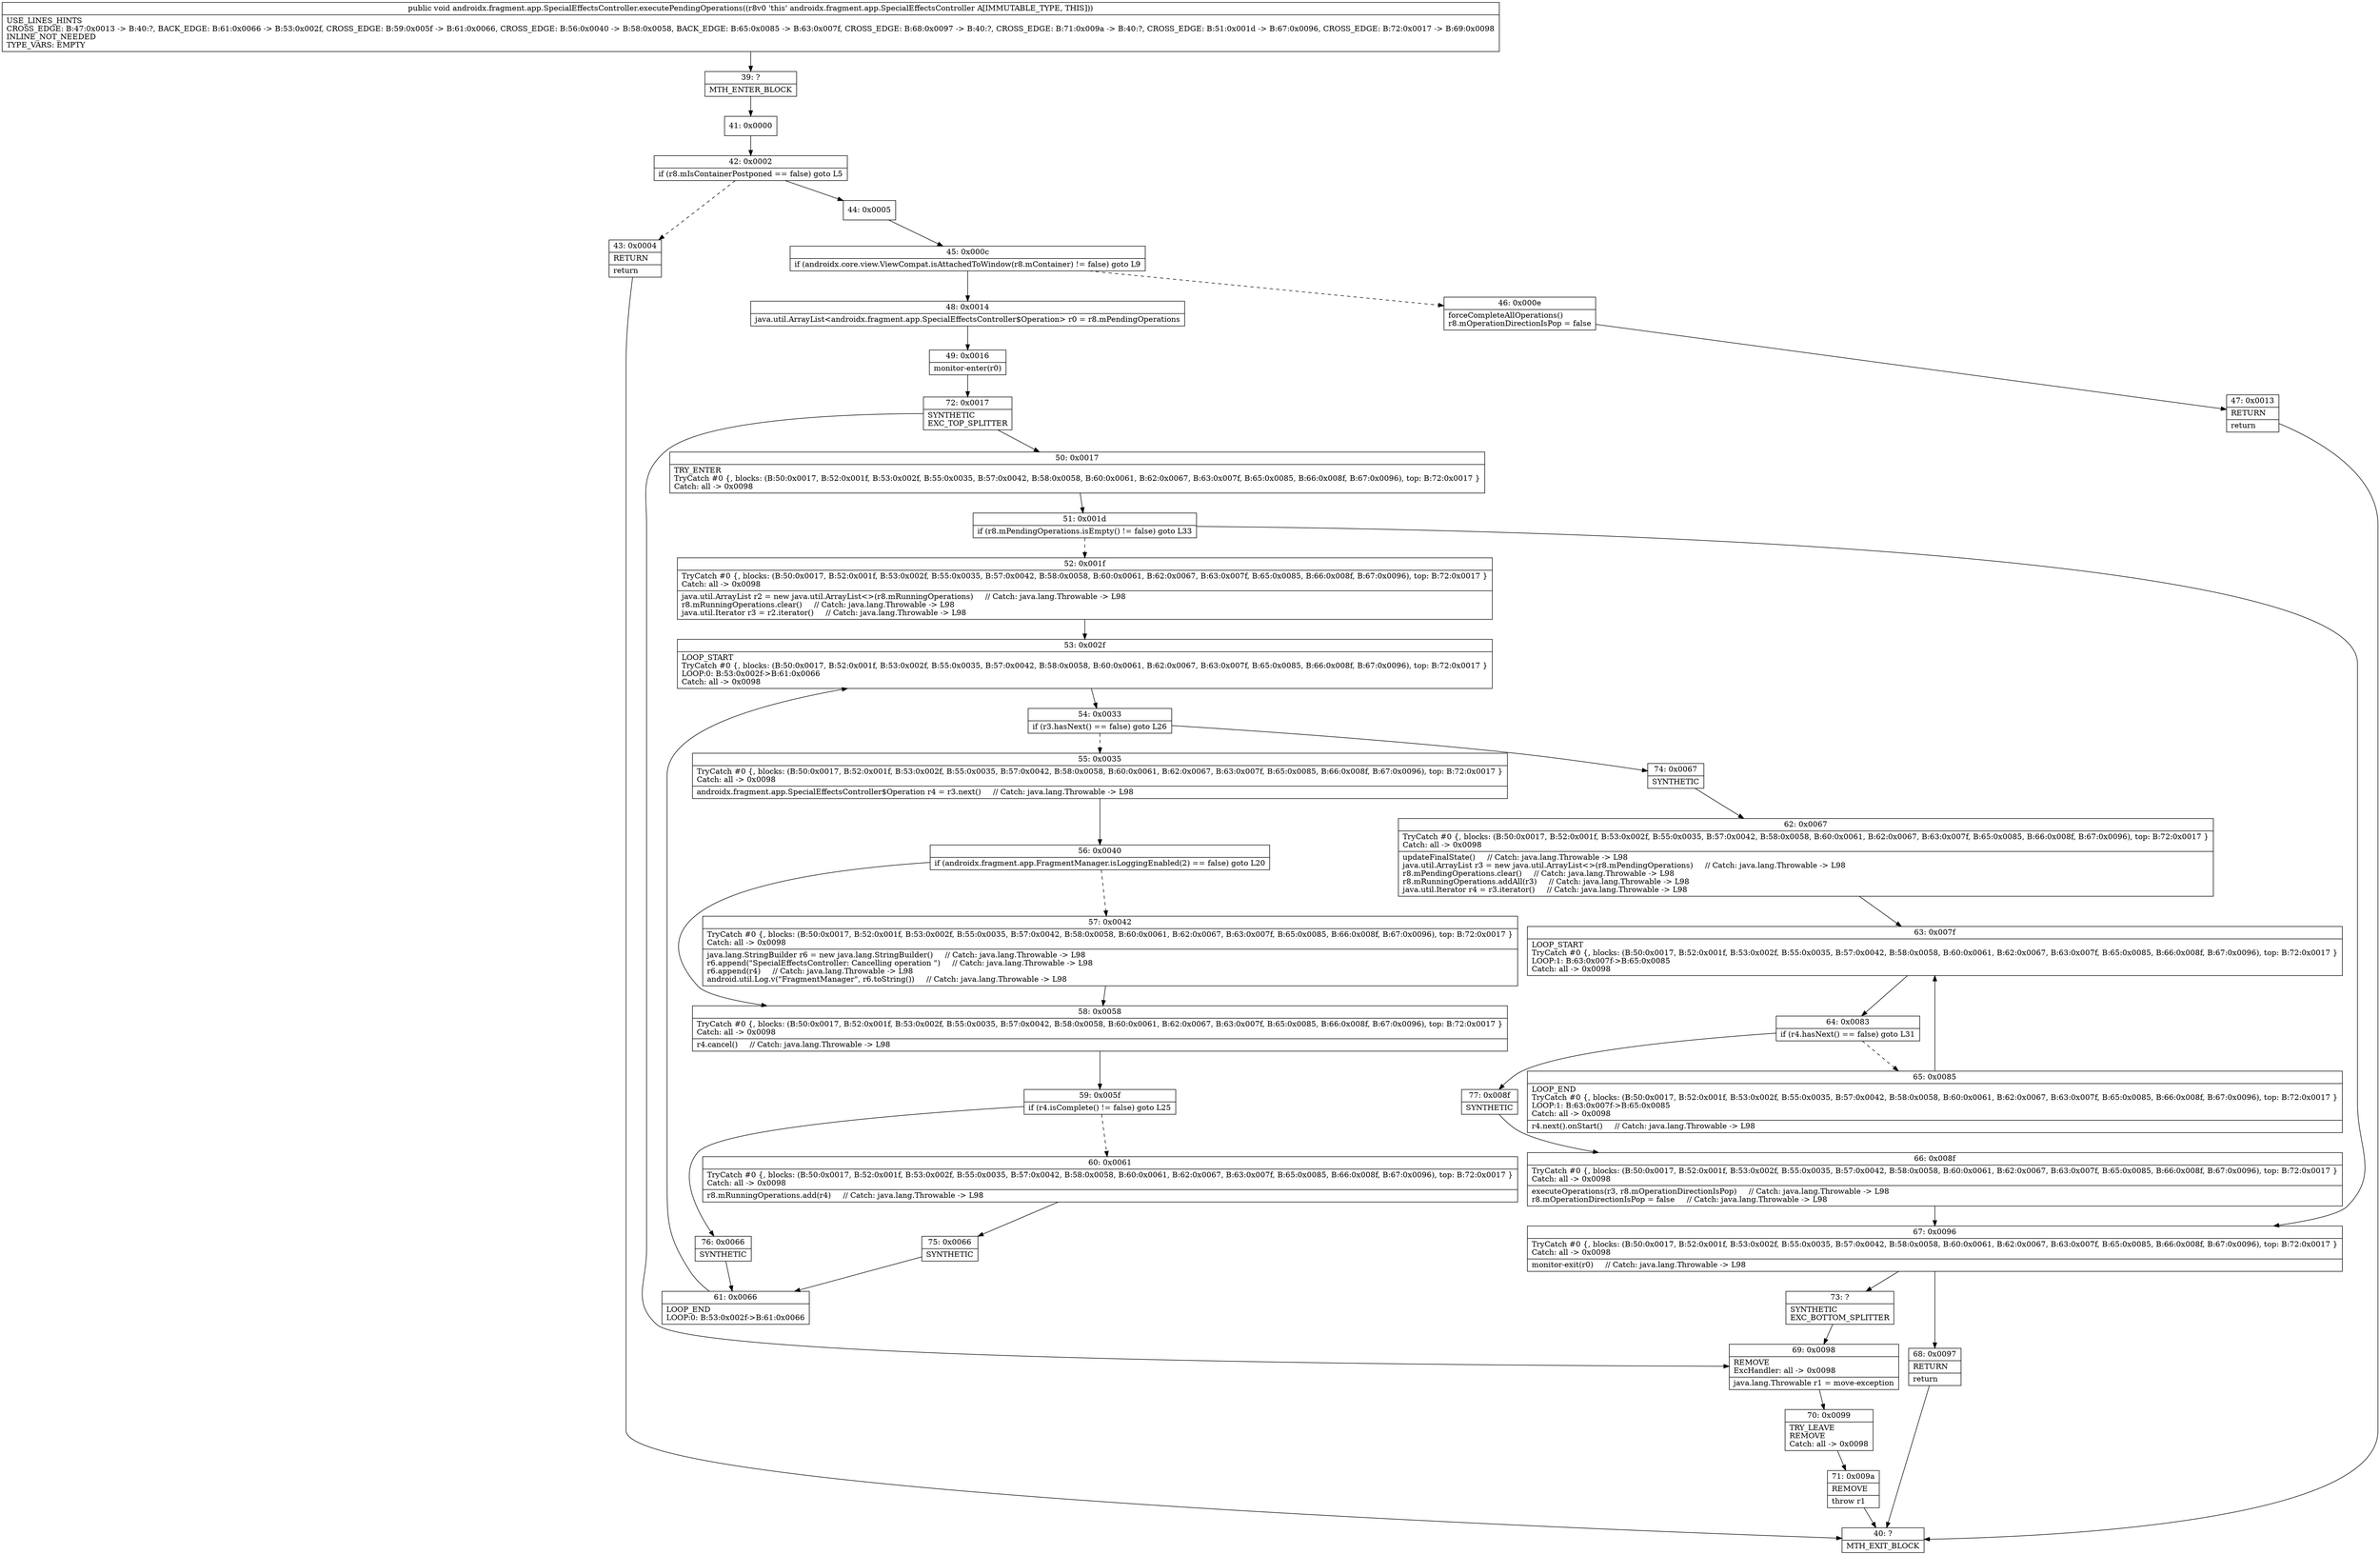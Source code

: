 digraph "CFG forandroidx.fragment.app.SpecialEffectsController.executePendingOperations()V" {
Node_39 [shape=record,label="{39\:\ ?|MTH_ENTER_BLOCK\l}"];
Node_41 [shape=record,label="{41\:\ 0x0000}"];
Node_42 [shape=record,label="{42\:\ 0x0002|if (r8.mIsContainerPostponed == false) goto L5\l}"];
Node_43 [shape=record,label="{43\:\ 0x0004|RETURN\l|return\l}"];
Node_40 [shape=record,label="{40\:\ ?|MTH_EXIT_BLOCK\l}"];
Node_44 [shape=record,label="{44\:\ 0x0005}"];
Node_45 [shape=record,label="{45\:\ 0x000c|if (androidx.core.view.ViewCompat.isAttachedToWindow(r8.mContainer) != false) goto L9\l}"];
Node_46 [shape=record,label="{46\:\ 0x000e|forceCompleteAllOperations()\lr8.mOperationDirectionIsPop = false\l}"];
Node_47 [shape=record,label="{47\:\ 0x0013|RETURN\l|return\l}"];
Node_48 [shape=record,label="{48\:\ 0x0014|java.util.ArrayList\<androidx.fragment.app.SpecialEffectsController$Operation\> r0 = r8.mPendingOperations\l}"];
Node_49 [shape=record,label="{49\:\ 0x0016|monitor\-enter(r0)\l}"];
Node_72 [shape=record,label="{72\:\ 0x0017|SYNTHETIC\lEXC_TOP_SPLITTER\l}"];
Node_50 [shape=record,label="{50\:\ 0x0017|TRY_ENTER\lTryCatch #0 \{, blocks: (B:50:0x0017, B:52:0x001f, B:53:0x002f, B:55:0x0035, B:57:0x0042, B:58:0x0058, B:60:0x0061, B:62:0x0067, B:63:0x007f, B:65:0x0085, B:66:0x008f, B:67:0x0096), top: B:72:0x0017 \}\lCatch: all \-\> 0x0098\l}"];
Node_51 [shape=record,label="{51\:\ 0x001d|if (r8.mPendingOperations.isEmpty() != false) goto L33\l}"];
Node_52 [shape=record,label="{52\:\ 0x001f|TryCatch #0 \{, blocks: (B:50:0x0017, B:52:0x001f, B:53:0x002f, B:55:0x0035, B:57:0x0042, B:58:0x0058, B:60:0x0061, B:62:0x0067, B:63:0x007f, B:65:0x0085, B:66:0x008f, B:67:0x0096), top: B:72:0x0017 \}\lCatch: all \-\> 0x0098\l|java.util.ArrayList r2 = new java.util.ArrayList\<\>(r8.mRunningOperations)     \/\/ Catch: java.lang.Throwable \-\> L98\lr8.mRunningOperations.clear()     \/\/ Catch: java.lang.Throwable \-\> L98\ljava.util.Iterator r3 = r2.iterator()     \/\/ Catch: java.lang.Throwable \-\> L98\l}"];
Node_53 [shape=record,label="{53\:\ 0x002f|LOOP_START\lTryCatch #0 \{, blocks: (B:50:0x0017, B:52:0x001f, B:53:0x002f, B:55:0x0035, B:57:0x0042, B:58:0x0058, B:60:0x0061, B:62:0x0067, B:63:0x007f, B:65:0x0085, B:66:0x008f, B:67:0x0096), top: B:72:0x0017 \}\lLOOP:0: B:53:0x002f\-\>B:61:0x0066\lCatch: all \-\> 0x0098\l}"];
Node_54 [shape=record,label="{54\:\ 0x0033|if (r3.hasNext() == false) goto L26\l}"];
Node_55 [shape=record,label="{55\:\ 0x0035|TryCatch #0 \{, blocks: (B:50:0x0017, B:52:0x001f, B:53:0x002f, B:55:0x0035, B:57:0x0042, B:58:0x0058, B:60:0x0061, B:62:0x0067, B:63:0x007f, B:65:0x0085, B:66:0x008f, B:67:0x0096), top: B:72:0x0017 \}\lCatch: all \-\> 0x0098\l|androidx.fragment.app.SpecialEffectsController$Operation r4 = r3.next()     \/\/ Catch: java.lang.Throwable \-\> L98\l}"];
Node_56 [shape=record,label="{56\:\ 0x0040|if (androidx.fragment.app.FragmentManager.isLoggingEnabled(2) == false) goto L20\l}"];
Node_57 [shape=record,label="{57\:\ 0x0042|TryCatch #0 \{, blocks: (B:50:0x0017, B:52:0x001f, B:53:0x002f, B:55:0x0035, B:57:0x0042, B:58:0x0058, B:60:0x0061, B:62:0x0067, B:63:0x007f, B:65:0x0085, B:66:0x008f, B:67:0x0096), top: B:72:0x0017 \}\lCatch: all \-\> 0x0098\l|java.lang.StringBuilder r6 = new java.lang.StringBuilder()     \/\/ Catch: java.lang.Throwable \-\> L98\lr6.append(\"SpecialEffectsController: Cancelling operation \")     \/\/ Catch: java.lang.Throwable \-\> L98\lr6.append(r4)     \/\/ Catch: java.lang.Throwable \-\> L98\landroid.util.Log.v(\"FragmentManager\", r6.toString())     \/\/ Catch: java.lang.Throwable \-\> L98\l}"];
Node_58 [shape=record,label="{58\:\ 0x0058|TryCatch #0 \{, blocks: (B:50:0x0017, B:52:0x001f, B:53:0x002f, B:55:0x0035, B:57:0x0042, B:58:0x0058, B:60:0x0061, B:62:0x0067, B:63:0x007f, B:65:0x0085, B:66:0x008f, B:67:0x0096), top: B:72:0x0017 \}\lCatch: all \-\> 0x0098\l|r4.cancel()     \/\/ Catch: java.lang.Throwable \-\> L98\l}"];
Node_59 [shape=record,label="{59\:\ 0x005f|if (r4.isComplete() != false) goto L25\l}"];
Node_60 [shape=record,label="{60\:\ 0x0061|TryCatch #0 \{, blocks: (B:50:0x0017, B:52:0x001f, B:53:0x002f, B:55:0x0035, B:57:0x0042, B:58:0x0058, B:60:0x0061, B:62:0x0067, B:63:0x007f, B:65:0x0085, B:66:0x008f, B:67:0x0096), top: B:72:0x0017 \}\lCatch: all \-\> 0x0098\l|r8.mRunningOperations.add(r4)     \/\/ Catch: java.lang.Throwable \-\> L98\l}"];
Node_75 [shape=record,label="{75\:\ 0x0066|SYNTHETIC\l}"];
Node_61 [shape=record,label="{61\:\ 0x0066|LOOP_END\lLOOP:0: B:53:0x002f\-\>B:61:0x0066\l}"];
Node_76 [shape=record,label="{76\:\ 0x0066|SYNTHETIC\l}"];
Node_74 [shape=record,label="{74\:\ 0x0067|SYNTHETIC\l}"];
Node_62 [shape=record,label="{62\:\ 0x0067|TryCatch #0 \{, blocks: (B:50:0x0017, B:52:0x001f, B:53:0x002f, B:55:0x0035, B:57:0x0042, B:58:0x0058, B:60:0x0061, B:62:0x0067, B:63:0x007f, B:65:0x0085, B:66:0x008f, B:67:0x0096), top: B:72:0x0017 \}\lCatch: all \-\> 0x0098\l|updateFinalState()     \/\/ Catch: java.lang.Throwable \-\> L98\ljava.util.ArrayList r3 = new java.util.ArrayList\<\>(r8.mPendingOperations)     \/\/ Catch: java.lang.Throwable \-\> L98\lr8.mPendingOperations.clear()     \/\/ Catch: java.lang.Throwable \-\> L98\lr8.mRunningOperations.addAll(r3)     \/\/ Catch: java.lang.Throwable \-\> L98\ljava.util.Iterator r4 = r3.iterator()     \/\/ Catch: java.lang.Throwable \-\> L98\l}"];
Node_63 [shape=record,label="{63\:\ 0x007f|LOOP_START\lTryCatch #0 \{, blocks: (B:50:0x0017, B:52:0x001f, B:53:0x002f, B:55:0x0035, B:57:0x0042, B:58:0x0058, B:60:0x0061, B:62:0x0067, B:63:0x007f, B:65:0x0085, B:66:0x008f, B:67:0x0096), top: B:72:0x0017 \}\lLOOP:1: B:63:0x007f\-\>B:65:0x0085\lCatch: all \-\> 0x0098\l}"];
Node_64 [shape=record,label="{64\:\ 0x0083|if (r4.hasNext() == false) goto L31\l}"];
Node_65 [shape=record,label="{65\:\ 0x0085|LOOP_END\lTryCatch #0 \{, blocks: (B:50:0x0017, B:52:0x001f, B:53:0x002f, B:55:0x0035, B:57:0x0042, B:58:0x0058, B:60:0x0061, B:62:0x0067, B:63:0x007f, B:65:0x0085, B:66:0x008f, B:67:0x0096), top: B:72:0x0017 \}\lLOOP:1: B:63:0x007f\-\>B:65:0x0085\lCatch: all \-\> 0x0098\l|r4.next().onStart()     \/\/ Catch: java.lang.Throwable \-\> L98\l}"];
Node_77 [shape=record,label="{77\:\ 0x008f|SYNTHETIC\l}"];
Node_66 [shape=record,label="{66\:\ 0x008f|TryCatch #0 \{, blocks: (B:50:0x0017, B:52:0x001f, B:53:0x002f, B:55:0x0035, B:57:0x0042, B:58:0x0058, B:60:0x0061, B:62:0x0067, B:63:0x007f, B:65:0x0085, B:66:0x008f, B:67:0x0096), top: B:72:0x0017 \}\lCatch: all \-\> 0x0098\l|executeOperations(r3, r8.mOperationDirectionIsPop)     \/\/ Catch: java.lang.Throwable \-\> L98\lr8.mOperationDirectionIsPop = false     \/\/ Catch: java.lang.Throwable \-\> L98\l}"];
Node_67 [shape=record,label="{67\:\ 0x0096|TryCatch #0 \{, blocks: (B:50:0x0017, B:52:0x001f, B:53:0x002f, B:55:0x0035, B:57:0x0042, B:58:0x0058, B:60:0x0061, B:62:0x0067, B:63:0x007f, B:65:0x0085, B:66:0x008f, B:67:0x0096), top: B:72:0x0017 \}\lCatch: all \-\> 0x0098\l|monitor\-exit(r0)     \/\/ Catch: java.lang.Throwable \-\> L98\l}"];
Node_68 [shape=record,label="{68\:\ 0x0097|RETURN\l|return\l}"];
Node_73 [shape=record,label="{73\:\ ?|SYNTHETIC\lEXC_BOTTOM_SPLITTER\l}"];
Node_69 [shape=record,label="{69\:\ 0x0098|REMOVE\lExcHandler: all \-\> 0x0098\l|java.lang.Throwable r1 = move\-exception\l}"];
Node_70 [shape=record,label="{70\:\ 0x0099|TRY_LEAVE\lREMOVE\lCatch: all \-\> 0x0098\l}"];
Node_71 [shape=record,label="{71\:\ 0x009a|REMOVE\l|throw r1\l}"];
MethodNode[shape=record,label="{public void androidx.fragment.app.SpecialEffectsController.executePendingOperations((r8v0 'this' androidx.fragment.app.SpecialEffectsController A[IMMUTABLE_TYPE, THIS]))  | USE_LINES_HINTS\lCROSS_EDGE: B:47:0x0013 \-\> B:40:?, BACK_EDGE: B:61:0x0066 \-\> B:53:0x002f, CROSS_EDGE: B:59:0x005f \-\> B:61:0x0066, CROSS_EDGE: B:56:0x0040 \-\> B:58:0x0058, BACK_EDGE: B:65:0x0085 \-\> B:63:0x007f, CROSS_EDGE: B:68:0x0097 \-\> B:40:?, CROSS_EDGE: B:71:0x009a \-\> B:40:?, CROSS_EDGE: B:51:0x001d \-\> B:67:0x0096, CROSS_EDGE: B:72:0x0017 \-\> B:69:0x0098\lINLINE_NOT_NEEDED\lTYPE_VARS: EMPTY\l}"];
MethodNode -> Node_39;Node_39 -> Node_41;
Node_41 -> Node_42;
Node_42 -> Node_43[style=dashed];
Node_42 -> Node_44;
Node_43 -> Node_40;
Node_44 -> Node_45;
Node_45 -> Node_46[style=dashed];
Node_45 -> Node_48;
Node_46 -> Node_47;
Node_47 -> Node_40;
Node_48 -> Node_49;
Node_49 -> Node_72;
Node_72 -> Node_50;
Node_72 -> Node_69;
Node_50 -> Node_51;
Node_51 -> Node_52[style=dashed];
Node_51 -> Node_67;
Node_52 -> Node_53;
Node_53 -> Node_54;
Node_54 -> Node_55[style=dashed];
Node_54 -> Node_74;
Node_55 -> Node_56;
Node_56 -> Node_57[style=dashed];
Node_56 -> Node_58;
Node_57 -> Node_58;
Node_58 -> Node_59;
Node_59 -> Node_60[style=dashed];
Node_59 -> Node_76;
Node_60 -> Node_75;
Node_75 -> Node_61;
Node_61 -> Node_53;
Node_76 -> Node_61;
Node_74 -> Node_62;
Node_62 -> Node_63;
Node_63 -> Node_64;
Node_64 -> Node_65[style=dashed];
Node_64 -> Node_77;
Node_65 -> Node_63;
Node_77 -> Node_66;
Node_66 -> Node_67;
Node_67 -> Node_68;
Node_67 -> Node_73;
Node_68 -> Node_40;
Node_73 -> Node_69;
Node_69 -> Node_70;
Node_70 -> Node_71;
Node_71 -> Node_40;
}

